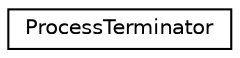 digraph "Graphical Class Hierarchy"
{
 // LATEX_PDF_SIZE
  edge [fontname="Helvetica",fontsize="10",labelfontname="Helvetica",labelfontsize="10"];
  node [fontname="Helvetica",fontsize="10",shape=record];
  rankdir="LR";
  Node0 [label="ProcessTerminator",height=0.2,width=0.4,color="black", fillcolor="white", style="filled",URL="$classProcessTerminator.html",tooltip="Class that handles abnormal program termination (terminate, SIGINT, SIGABRT, other signals may be add..."];
}
